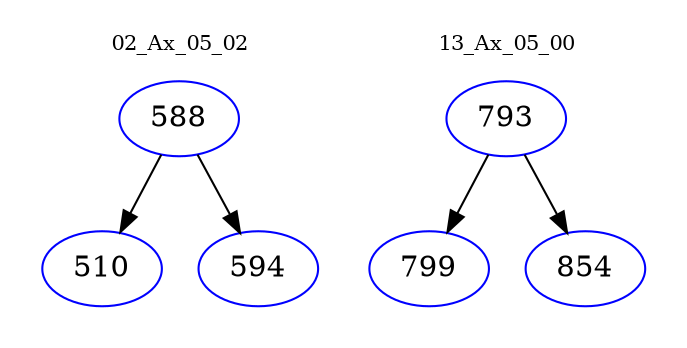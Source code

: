 digraph{
subgraph cluster_0 {
color = white
label = "02_Ax_05_02";
fontsize=10;
T0_588 [label="588", color="blue"]
T0_588 -> T0_510 [color="black"]
T0_510 [label="510", color="blue"]
T0_588 -> T0_594 [color="black"]
T0_594 [label="594", color="blue"]
}
subgraph cluster_1 {
color = white
label = "13_Ax_05_00";
fontsize=10;
T1_793 [label="793", color="blue"]
T1_793 -> T1_799 [color="black"]
T1_799 [label="799", color="blue"]
T1_793 -> T1_854 [color="black"]
T1_854 [label="854", color="blue"]
}
}
